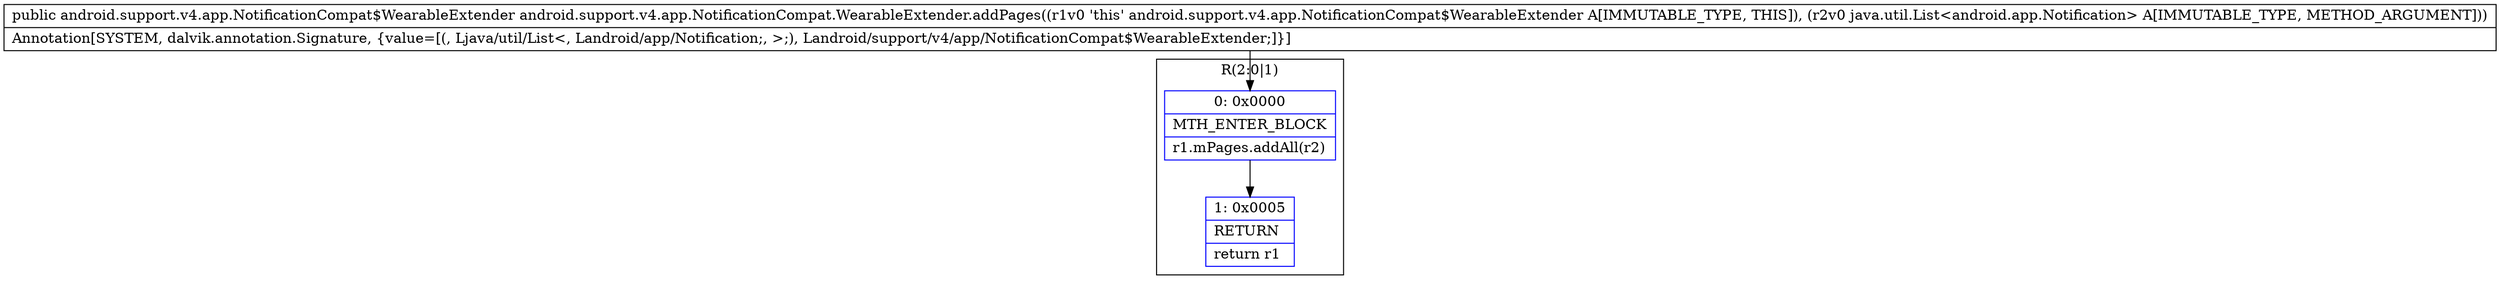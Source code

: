 digraph "CFG forandroid.support.v4.app.NotificationCompat.WearableExtender.addPages(Ljava\/util\/List;)Landroid\/support\/v4\/app\/NotificationCompat$WearableExtender;" {
subgraph cluster_Region_818506555 {
label = "R(2:0|1)";
node [shape=record,color=blue];
Node_0 [shape=record,label="{0\:\ 0x0000|MTH_ENTER_BLOCK\l|r1.mPages.addAll(r2)\l}"];
Node_1 [shape=record,label="{1\:\ 0x0005|RETURN\l|return r1\l}"];
}
MethodNode[shape=record,label="{public android.support.v4.app.NotificationCompat$WearableExtender android.support.v4.app.NotificationCompat.WearableExtender.addPages((r1v0 'this' android.support.v4.app.NotificationCompat$WearableExtender A[IMMUTABLE_TYPE, THIS]), (r2v0 java.util.List\<android.app.Notification\> A[IMMUTABLE_TYPE, METHOD_ARGUMENT]))  | Annotation[SYSTEM, dalvik.annotation.Signature, \{value=[(, Ljava\/util\/List\<, Landroid\/app\/Notification;, \>;), Landroid\/support\/v4\/app\/NotificationCompat$WearableExtender;]\}]\l}"];
MethodNode -> Node_0;
Node_0 -> Node_1;
}

